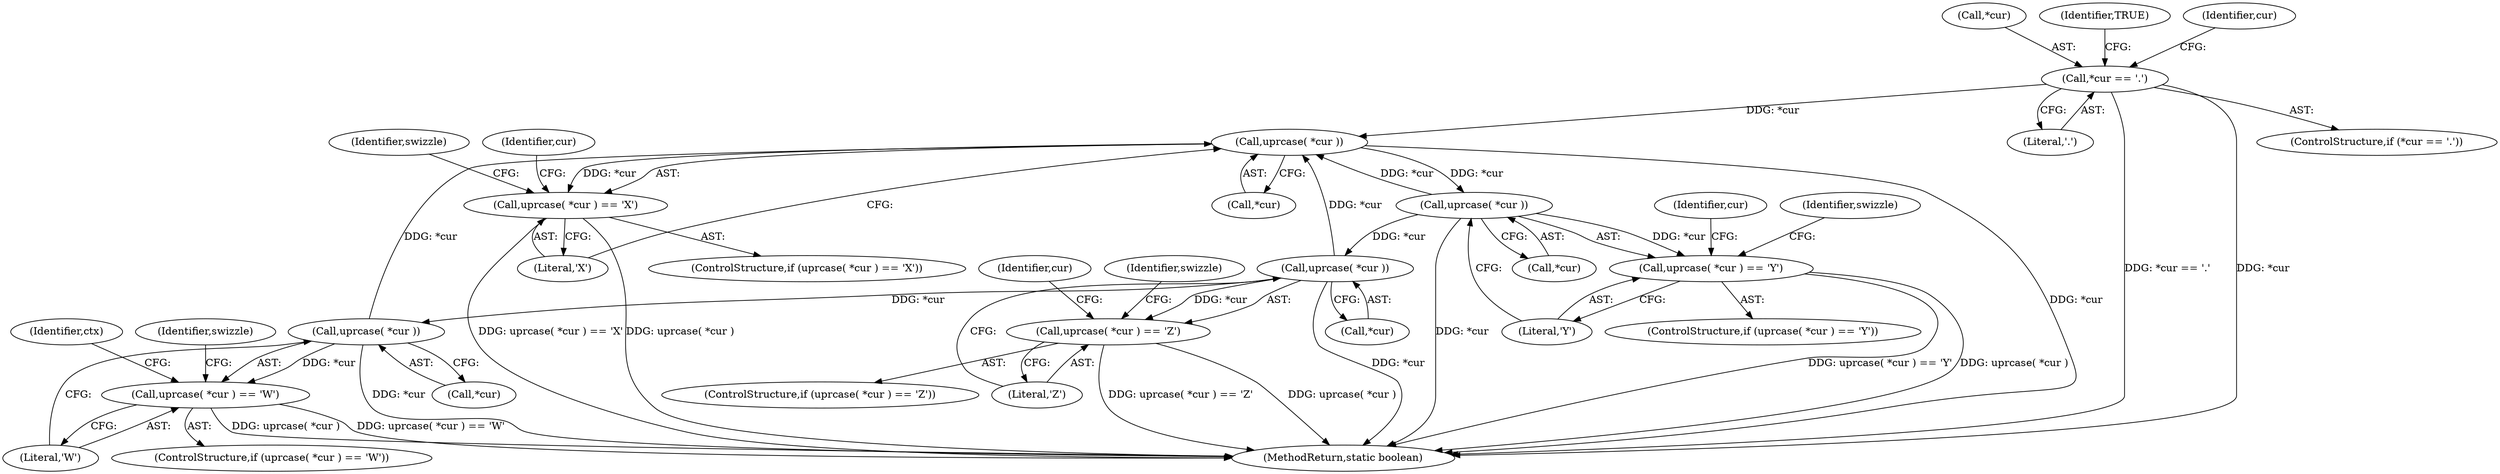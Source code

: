 digraph "0_virglrenderer_e534b51ca3c3cd25f3990589932a9ed711c59b27@pointer" {
"1001688" [label="(Call,*cur == '.')"];
"1001711" [label="(Call,uprcase( *cur ))"];
"1001710" [label="(Call,uprcase( *cur ) == 'X')"];
"1001723" [label="(Call,uprcase( *cur ))"];
"1001722" [label="(Call,uprcase( *cur ) == 'Y')"];
"1001735" [label="(Call,uprcase( *cur ))"];
"1001734" [label="(Call,uprcase( *cur ) == 'Z')"];
"1001747" [label="(Call,uprcase( *cur ))"];
"1001746" [label="(Call,uprcase( *cur ) == 'W')"];
"1001689" [label="(Call,*cur)"];
"1001735" [label="(Call,uprcase( *cur ))"];
"1001748" [label="(Call,*cur)"];
"1001750" [label="(Literal,'W')"];
"1001775" [label="(Identifier,TRUE)"];
"1001726" [label="(Literal,'Y')"];
"1001747" [label="(Call,uprcase( *cur ))"];
"1001691" [label="(Literal,'.')"];
"1001736" [label="(Call,*cur)"];
"1004155" [label="(MethodReturn,static boolean)"];
"1001688" [label="(Call,*cur == '.')"];
"1001734" [label="(Call,uprcase( *cur ) == 'Z')"];
"1001725" [label="(Identifier,cur)"];
"1001710" [label="(Call,uprcase( *cur ) == 'X')"];
"1001746" [label="(Call,uprcase( *cur ) == 'W')"];
"1001721" [label="(ControlStructure,if (uprcase( *cur ) == 'Y'))"];
"1001714" [label="(Literal,'X')"];
"1001723" [label="(Call,uprcase( *cur ))"];
"1001722" [label="(Call,uprcase( *cur ) == 'Y')"];
"1001695" [label="(Identifier,cur)"];
"1001711" [label="(Call,uprcase( *cur ))"];
"1001717" [label="(Identifier,swizzle)"];
"1001753" [label="(Identifier,swizzle)"];
"1001724" [label="(Call,*cur)"];
"1001733" [label="(ControlStructure,if (uprcase( *cur ) == 'Z'))"];
"1001738" [label="(Literal,'Z')"];
"1001759" [label="(Identifier,ctx)"];
"1001712" [label="(Call,*cur)"];
"1001737" [label="(Identifier,cur)"];
"1001741" [label="(Identifier,swizzle)"];
"1001745" [label="(ControlStructure,if (uprcase( *cur ) == 'W'))"];
"1001729" [label="(Identifier,swizzle)"];
"1001709" [label="(ControlStructure,if (uprcase( *cur ) == 'X'))"];
"1001687" [label="(ControlStructure,if (*cur == '.'))"];
"1001749" [label="(Identifier,cur)"];
"1001688" -> "1001687"  [label="AST: "];
"1001688" -> "1001691"  [label="CFG: "];
"1001689" -> "1001688"  [label="AST: "];
"1001691" -> "1001688"  [label="AST: "];
"1001695" -> "1001688"  [label="CFG: "];
"1001775" -> "1001688"  [label="CFG: "];
"1001688" -> "1004155"  [label="DDG: *cur == '.'"];
"1001688" -> "1004155"  [label="DDG: *cur"];
"1001688" -> "1001711"  [label="DDG: *cur"];
"1001711" -> "1001710"  [label="AST: "];
"1001711" -> "1001712"  [label="CFG: "];
"1001712" -> "1001711"  [label="AST: "];
"1001714" -> "1001711"  [label="CFG: "];
"1001711" -> "1004155"  [label="DDG: *cur"];
"1001711" -> "1001710"  [label="DDG: *cur"];
"1001723" -> "1001711"  [label="DDG: *cur"];
"1001747" -> "1001711"  [label="DDG: *cur"];
"1001735" -> "1001711"  [label="DDG: *cur"];
"1001711" -> "1001723"  [label="DDG: *cur"];
"1001710" -> "1001709"  [label="AST: "];
"1001710" -> "1001714"  [label="CFG: "];
"1001714" -> "1001710"  [label="AST: "];
"1001717" -> "1001710"  [label="CFG: "];
"1001725" -> "1001710"  [label="CFG: "];
"1001710" -> "1004155"  [label="DDG: uprcase( *cur )"];
"1001710" -> "1004155"  [label="DDG: uprcase( *cur ) == 'X'"];
"1001723" -> "1001722"  [label="AST: "];
"1001723" -> "1001724"  [label="CFG: "];
"1001724" -> "1001723"  [label="AST: "];
"1001726" -> "1001723"  [label="CFG: "];
"1001723" -> "1004155"  [label="DDG: *cur"];
"1001723" -> "1001722"  [label="DDG: *cur"];
"1001723" -> "1001735"  [label="DDG: *cur"];
"1001722" -> "1001721"  [label="AST: "];
"1001722" -> "1001726"  [label="CFG: "];
"1001726" -> "1001722"  [label="AST: "];
"1001729" -> "1001722"  [label="CFG: "];
"1001737" -> "1001722"  [label="CFG: "];
"1001722" -> "1004155"  [label="DDG: uprcase( *cur ) == 'Y'"];
"1001722" -> "1004155"  [label="DDG: uprcase( *cur )"];
"1001735" -> "1001734"  [label="AST: "];
"1001735" -> "1001736"  [label="CFG: "];
"1001736" -> "1001735"  [label="AST: "];
"1001738" -> "1001735"  [label="CFG: "];
"1001735" -> "1004155"  [label="DDG: *cur"];
"1001735" -> "1001734"  [label="DDG: *cur"];
"1001735" -> "1001747"  [label="DDG: *cur"];
"1001734" -> "1001733"  [label="AST: "];
"1001734" -> "1001738"  [label="CFG: "];
"1001738" -> "1001734"  [label="AST: "];
"1001741" -> "1001734"  [label="CFG: "];
"1001749" -> "1001734"  [label="CFG: "];
"1001734" -> "1004155"  [label="DDG: uprcase( *cur )"];
"1001734" -> "1004155"  [label="DDG: uprcase( *cur ) == 'Z'"];
"1001747" -> "1001746"  [label="AST: "];
"1001747" -> "1001748"  [label="CFG: "];
"1001748" -> "1001747"  [label="AST: "];
"1001750" -> "1001747"  [label="CFG: "];
"1001747" -> "1004155"  [label="DDG: *cur"];
"1001747" -> "1001746"  [label="DDG: *cur"];
"1001746" -> "1001745"  [label="AST: "];
"1001746" -> "1001750"  [label="CFG: "];
"1001750" -> "1001746"  [label="AST: "];
"1001753" -> "1001746"  [label="CFG: "];
"1001759" -> "1001746"  [label="CFG: "];
"1001746" -> "1004155"  [label="DDG: uprcase( *cur )"];
"1001746" -> "1004155"  [label="DDG: uprcase( *cur ) == 'W'"];
}
